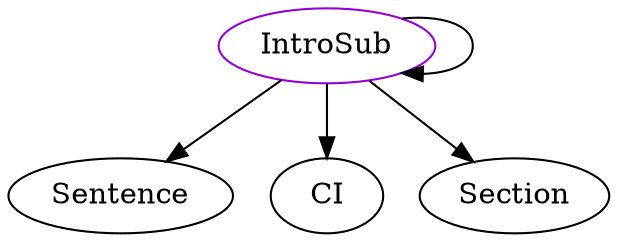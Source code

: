 digraph introsub{
IntroSub -> Sentence;
IntroSub -> IntroSub;
IntroSub -> CI;
IntroSub -> Section;
IntroSub	[shape=oval, color=darkviolet, label="IntroSub"];
}

